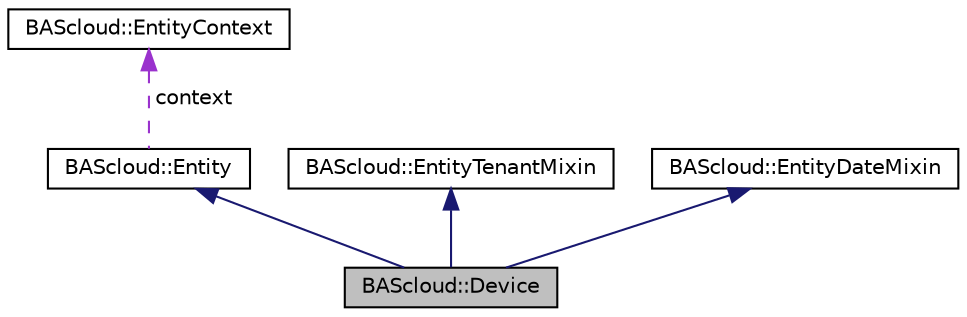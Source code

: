 digraph "BAScloud::Device"
{
 // LATEX_PDF_SIZE
  edge [fontname="Helvetica",fontsize="10",labelfontname="Helvetica",labelfontsize="10"];
  node [fontname="Helvetica",fontsize="10",shape=record];
  Node1 [label="BAScloud::Device",height=0.2,width=0.4,color="black", fillcolor="grey75", style="filled", fontcolor="black",tooltip="A device entity represents a sensor or actor in a property/building."];
  Node2 -> Node1 [dir="back",color="midnightblue",fontsize="10",style="solid",fontname="Helvetica"];
  Node2 [label="BAScloud::Entity",height=0.2,width=0.4,color="black", fillcolor="white", style="filled",URL="$classBAScloud_1_1Entity.html",tooltip="Base class modeling a BAScloud entity."];
  Node3 -> Node2 [dir="back",color="darkorchid3",fontsize="10",style="dashed",label=" context" ,fontname="Helvetica"];
  Node3 [label="BAScloud::EntityContext",height=0.2,width=0.4,color="black", fillcolor="white", style="filled",URL="$classBAScloud_1_1EntityContext.html",tooltip="The EntityContext class provides a high-level abstraction to access the BAScloud API endpoint functio..."];
  Node4 -> Node1 [dir="back",color="midnightblue",fontsize="10",style="solid",fontname="Helvetica"];
  Node4 [label="BAScloud::EntityTenantMixin",height=0.2,width=0.4,color="black", fillcolor="white", style="filled",URL="$classBAScloud_1_1EntityTenantMixin.html",tooltip="Mixin class that adds functionality and attributes to associate a Tenant to a Entity object."];
  Node5 -> Node1 [dir="back",color="midnightblue",fontsize="10",style="solid",fontname="Helvetica"];
  Node5 [label="BAScloud::EntityDateMixin",height=0.2,width=0.4,color="black", fillcolor="white", style="filled",URL="$classBAScloud_1_1EntityDateMixin.html",tooltip="Mixin class that adds datetime functionality and attributes."];
}
